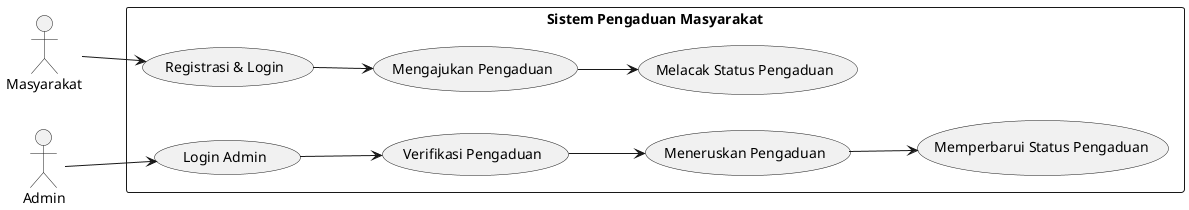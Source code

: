 @startuml
left to right direction

actor "Masyarakat" as M
actor "Admin" as A

rectangle "Sistem Pengaduan Masyarakat" {
    usecase "Registrasi & Login" as UC1
    usecase "Mengajukan Pengaduan" as UC2
    usecase "Melacak Status Pengaduan" as UC3
    usecase "Login Admin" as UC4
    usecase "Verifikasi Pengaduan" as UC5
    usecase "Meneruskan Pengaduan" as UC6
    usecase "Memperbarui Status Pengaduan" as UC7
}

M --> UC1
UC1 --> UC2
UC2 --> UC3

A --> UC4
UC4 --> UC5
UC5 --> UC6
UC6 --> UC7

@enduml
